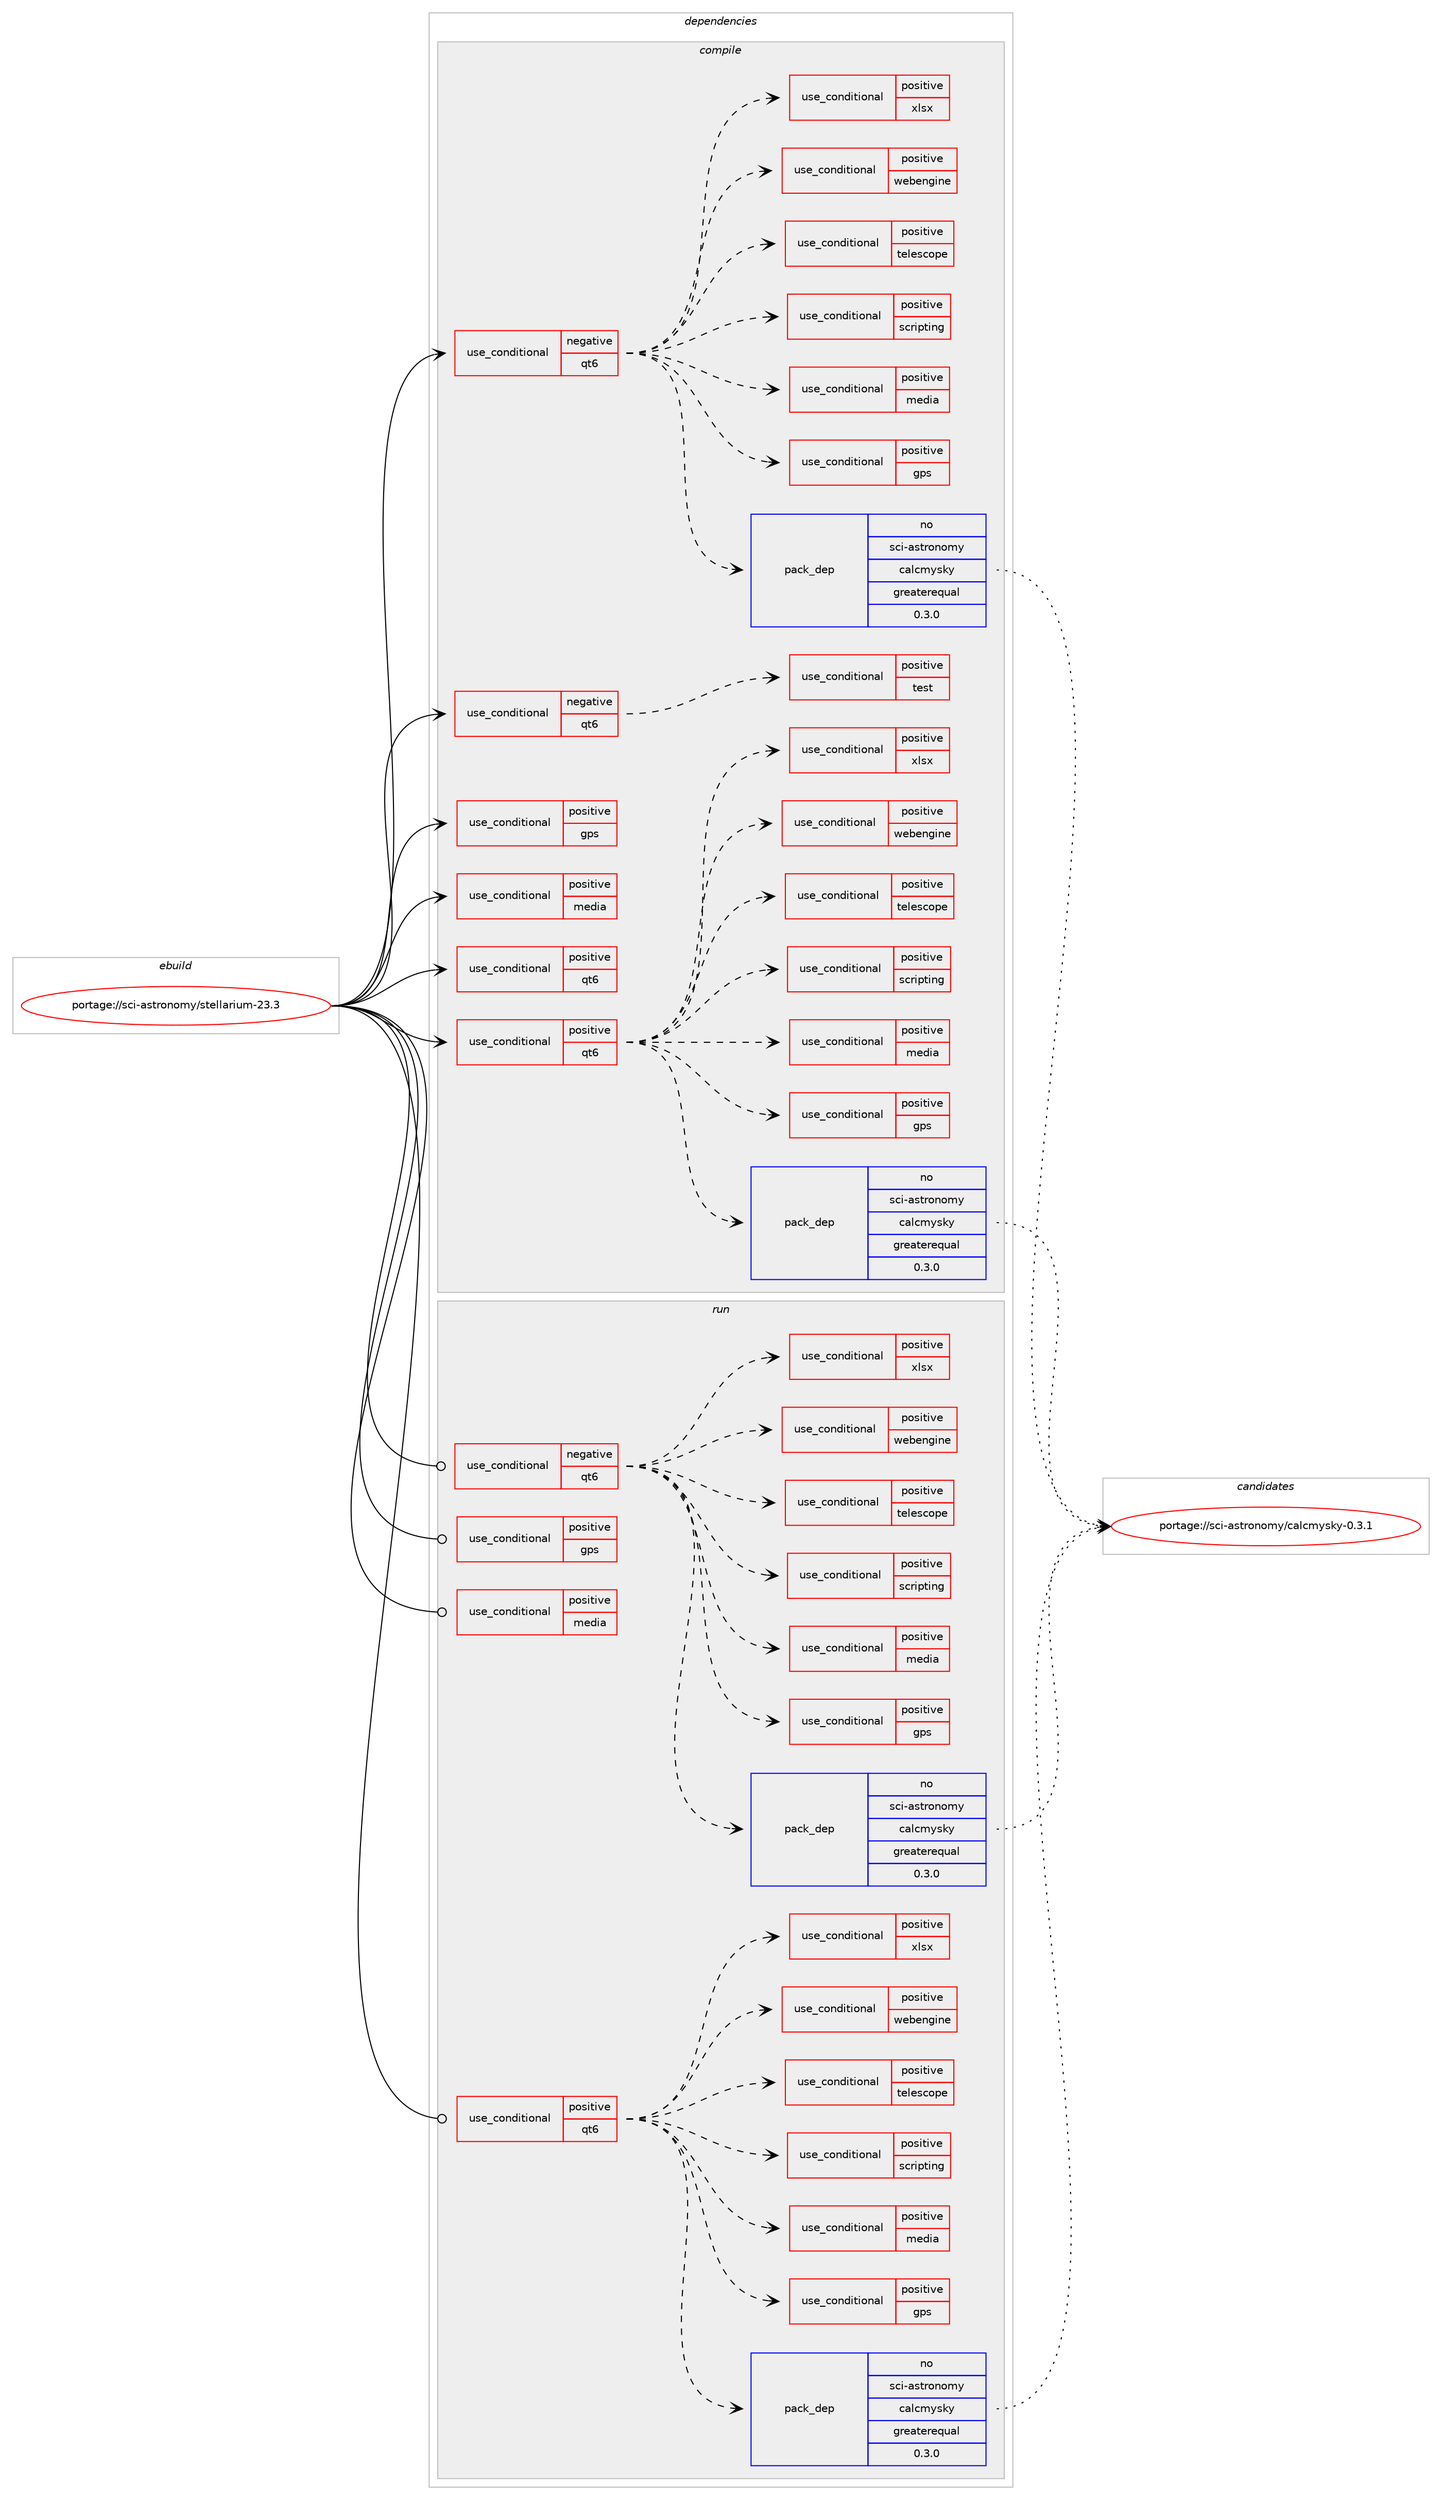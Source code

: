 digraph prolog {

# *************
# Graph options
# *************

newrank=true;
concentrate=true;
compound=true;
graph [rankdir=LR,fontname=Helvetica,fontsize=10,ranksep=1.5];#, ranksep=2.5, nodesep=0.2];
edge  [arrowhead=vee];
node  [fontname=Helvetica,fontsize=10];

# **********
# The ebuild
# **********

subgraph cluster_leftcol {
color=gray;
rank=same;
label=<<i>ebuild</i>>;
id [label="portage://sci-astronomy/stellarium-23.3", color=red, width=4, href="../sci-astronomy/stellarium-23.3.svg"];
}

# ****************
# The dependencies
# ****************

subgraph cluster_midcol {
color=gray;
label=<<i>dependencies</i>>;
subgraph cluster_compile {
fillcolor="#eeeeee";
style=filled;
label=<<i>compile</i>>;
subgraph cond6731 {
dependency9467 [label=<<TABLE BORDER="0" CELLBORDER="1" CELLSPACING="0" CELLPADDING="4"><TR><TD ROWSPAN="3" CELLPADDING="10">use_conditional</TD></TR><TR><TD>negative</TD></TR><TR><TD>qt6</TD></TR></TABLE>>, shape=none, color=red];
# *** BEGIN UNKNOWN DEPENDENCY TYPE (TODO) ***
# dependency9467 -> package_dependency(portage://sci-astronomy/stellarium-23.3,install,no,dev-qt,qtcharts,none,[,,],[slot(5)],[])
# *** END UNKNOWN DEPENDENCY TYPE (TODO) ***

# *** BEGIN UNKNOWN DEPENDENCY TYPE (TODO) ***
# dependency9467 -> package_dependency(portage://sci-astronomy/stellarium-23.3,install,no,dev-qt,qtcore,none,[,,],[slot(5)],[])
# *** END UNKNOWN DEPENDENCY TYPE (TODO) ***

# *** BEGIN UNKNOWN DEPENDENCY TYPE (TODO) ***
# dependency9467 -> package_dependency(portage://sci-astronomy/stellarium-23.3,install,no,dev-qt,qtgui,none,[,,],[slot(5),equal],[])
# *** END UNKNOWN DEPENDENCY TYPE (TODO) ***

# *** BEGIN UNKNOWN DEPENDENCY TYPE (TODO) ***
# dependency9467 -> package_dependency(portage://sci-astronomy/stellarium-23.3,install,no,dev-qt,qtnetwork,none,[,,],[slot(5)],[])
# *** END UNKNOWN DEPENDENCY TYPE (TODO) ***

# *** BEGIN UNKNOWN DEPENDENCY TYPE (TODO) ***
# dependency9467 -> package_dependency(portage://sci-astronomy/stellarium-23.3,install,no,dev-qt,qtwidgets,none,[,,],[slot(5)],[])
# *** END UNKNOWN DEPENDENCY TYPE (TODO) ***

subgraph pack2651 {
dependency9468 [label=<<TABLE BORDER="0" CELLBORDER="1" CELLSPACING="0" CELLPADDING="4" WIDTH="220"><TR><TD ROWSPAN="6" CELLPADDING="30">pack_dep</TD></TR><TR><TD WIDTH="110">no</TD></TR><TR><TD>sci-astronomy</TD></TR><TR><TD>calcmysky</TD></TR><TR><TD>greaterequal</TD></TR><TR><TD>0.3.0</TD></TR></TABLE>>, shape=none, color=blue];
}
dependency9467:e -> dependency9468:w [weight=20,style="dashed",arrowhead="vee"];
subgraph cond6732 {
dependency9469 [label=<<TABLE BORDER="0" CELLBORDER="1" CELLSPACING="0" CELLPADDING="4"><TR><TD ROWSPAN="3" CELLPADDING="10">use_conditional</TD></TR><TR><TD>positive</TD></TR><TR><TD>gps</TD></TR></TABLE>>, shape=none, color=red];
# *** BEGIN UNKNOWN DEPENDENCY TYPE (TODO) ***
# dependency9469 -> package_dependency(portage://sci-astronomy/stellarium-23.3,install,no,dev-qt,qtpositioning,none,[,,],[slot(5)],[])
# *** END UNKNOWN DEPENDENCY TYPE (TODO) ***

# *** BEGIN UNKNOWN DEPENDENCY TYPE (TODO) ***
# dependency9469 -> package_dependency(portage://sci-astronomy/stellarium-23.3,install,no,dev-qt,qtserialport,none,[,,],[slot(5)],[])
# *** END UNKNOWN DEPENDENCY TYPE (TODO) ***

}
dependency9467:e -> dependency9469:w [weight=20,style="dashed",arrowhead="vee"];
subgraph cond6733 {
dependency9470 [label=<<TABLE BORDER="0" CELLBORDER="1" CELLSPACING="0" CELLPADDING="4"><TR><TD ROWSPAN="3" CELLPADDING="10">use_conditional</TD></TR><TR><TD>positive</TD></TR><TR><TD>media</TD></TR></TABLE>>, shape=none, color=red];
# *** BEGIN UNKNOWN DEPENDENCY TYPE (TODO) ***
# dependency9470 -> package_dependency(portage://sci-astronomy/stellarium-23.3,install,no,dev-qt,qtmultimedia,none,[,,],[slot(5)],[use(enable(widgets),none)])
# *** END UNKNOWN DEPENDENCY TYPE (TODO) ***

# *** BEGIN UNKNOWN DEPENDENCY TYPE (TODO) ***
# dependency9470 -> package_dependency(portage://sci-astronomy/stellarium-23.3,install,no,dev-qt,qtopengl,none,[,,],[slot(5)],[])
# *** END UNKNOWN DEPENDENCY TYPE (TODO) ***

}
dependency9467:e -> dependency9470:w [weight=20,style="dashed",arrowhead="vee"];
subgraph cond6734 {
dependency9471 [label=<<TABLE BORDER="0" CELLBORDER="1" CELLSPACING="0" CELLPADDING="4"><TR><TD ROWSPAN="3" CELLPADDING="10">use_conditional</TD></TR><TR><TD>positive</TD></TR><TR><TD>scripting</TD></TR></TABLE>>, shape=none, color=red];
# *** BEGIN UNKNOWN DEPENDENCY TYPE (TODO) ***
# dependency9471 -> package_dependency(portage://sci-astronomy/stellarium-23.3,install,no,dev-qt,qtscript,none,[,,],[slot(5)],[])
# *** END UNKNOWN DEPENDENCY TYPE (TODO) ***

}
dependency9467:e -> dependency9471:w [weight=20,style="dashed",arrowhead="vee"];
subgraph cond6735 {
dependency9472 [label=<<TABLE BORDER="0" CELLBORDER="1" CELLSPACING="0" CELLPADDING="4"><TR><TD ROWSPAN="3" CELLPADDING="10">use_conditional</TD></TR><TR><TD>positive</TD></TR><TR><TD>telescope</TD></TR></TABLE>>, shape=none, color=red];
# *** BEGIN UNKNOWN DEPENDENCY TYPE (TODO) ***
# dependency9472 -> package_dependency(portage://sci-astronomy/stellarium-23.3,install,no,dev-qt,qtserialport,none,[,,],[slot(5)],[])
# *** END UNKNOWN DEPENDENCY TYPE (TODO) ***

}
dependency9467:e -> dependency9472:w [weight=20,style="dashed",arrowhead="vee"];
subgraph cond6736 {
dependency9473 [label=<<TABLE BORDER="0" CELLBORDER="1" CELLSPACING="0" CELLPADDING="4"><TR><TD ROWSPAN="3" CELLPADDING="10">use_conditional</TD></TR><TR><TD>positive</TD></TR><TR><TD>webengine</TD></TR></TABLE>>, shape=none, color=red];
# *** BEGIN UNKNOWN DEPENDENCY TYPE (TODO) ***
# dependency9473 -> package_dependency(portage://sci-astronomy/stellarium-23.3,install,no,dev-qt,qtwebengine,none,[,,],[slot(5)],[use(enable(widgets),none)])
# *** END UNKNOWN DEPENDENCY TYPE (TODO) ***

}
dependency9467:e -> dependency9473:w [weight=20,style="dashed",arrowhead="vee"];
subgraph cond6737 {
dependency9474 [label=<<TABLE BORDER="0" CELLBORDER="1" CELLSPACING="0" CELLPADDING="4"><TR><TD ROWSPAN="3" CELLPADDING="10">use_conditional</TD></TR><TR><TD>positive</TD></TR><TR><TD>xlsx</TD></TR></TABLE>>, shape=none, color=red];
# *** BEGIN UNKNOWN DEPENDENCY TYPE (TODO) ***
# dependency9474 -> package_dependency(portage://sci-astronomy/stellarium-23.3,install,no,dev-libs,qxlsx,none,[,,],any_same_slot,[use(enable(qt5),none)])
# *** END UNKNOWN DEPENDENCY TYPE (TODO) ***

}
dependency9467:e -> dependency9474:w [weight=20,style="dashed",arrowhead="vee"];
}
id:e -> dependency9467:w [weight=20,style="solid",arrowhead="vee"];
subgraph cond6738 {
dependency9475 [label=<<TABLE BORDER="0" CELLBORDER="1" CELLSPACING="0" CELLPADDING="4"><TR><TD ROWSPAN="3" CELLPADDING="10">use_conditional</TD></TR><TR><TD>negative</TD></TR><TR><TD>qt6</TD></TR></TABLE>>, shape=none, color=red];
# *** BEGIN UNKNOWN DEPENDENCY TYPE (TODO) ***
# dependency9475 -> package_dependency(portage://sci-astronomy/stellarium-23.3,install,no,dev-qt,qtconcurrent,none,[,,],[slot(5)],[])
# *** END UNKNOWN DEPENDENCY TYPE (TODO) ***

subgraph cond6739 {
dependency9476 [label=<<TABLE BORDER="0" CELLBORDER="1" CELLSPACING="0" CELLPADDING="4"><TR><TD ROWSPAN="3" CELLPADDING="10">use_conditional</TD></TR><TR><TD>positive</TD></TR><TR><TD>test</TD></TR></TABLE>>, shape=none, color=red];
# *** BEGIN UNKNOWN DEPENDENCY TYPE (TODO) ***
# dependency9476 -> package_dependency(portage://sci-astronomy/stellarium-23.3,install,no,dev-qt,qttest,none,[,,],[slot(5)],[])
# *** END UNKNOWN DEPENDENCY TYPE (TODO) ***

}
dependency9475:e -> dependency9476:w [weight=20,style="dashed",arrowhead="vee"];
}
id:e -> dependency9475:w [weight=20,style="solid",arrowhead="vee"];
subgraph cond6740 {
dependency9477 [label=<<TABLE BORDER="0" CELLBORDER="1" CELLSPACING="0" CELLPADDING="4"><TR><TD ROWSPAN="3" CELLPADDING="10">use_conditional</TD></TR><TR><TD>positive</TD></TR><TR><TD>gps</TD></TR></TABLE>>, shape=none, color=red];
# *** BEGIN UNKNOWN DEPENDENCY TYPE (TODO) ***
# dependency9477 -> package_dependency(portage://sci-astronomy/stellarium-23.3,install,no,sci-geosciences,gpsd,none,[,,],any_same_slot,[use(enable(cxx),none)])
# *** END UNKNOWN DEPENDENCY TYPE (TODO) ***

}
id:e -> dependency9477:w [weight=20,style="solid",arrowhead="vee"];
subgraph cond6741 {
dependency9478 [label=<<TABLE BORDER="0" CELLBORDER="1" CELLSPACING="0" CELLPADDING="4"><TR><TD ROWSPAN="3" CELLPADDING="10">use_conditional</TD></TR><TR><TD>positive</TD></TR><TR><TD>media</TD></TR></TABLE>>, shape=none, color=red];
# *** BEGIN UNKNOWN DEPENDENCY TYPE (TODO) ***
# dependency9478 -> package_dependency(portage://sci-astronomy/stellarium-23.3,install,no,virtual,opengl,none,[,,],[],[])
# *** END UNKNOWN DEPENDENCY TYPE (TODO) ***

}
id:e -> dependency9478:w [weight=20,style="solid",arrowhead="vee"];
subgraph cond6742 {
dependency9479 [label=<<TABLE BORDER="0" CELLBORDER="1" CELLSPACING="0" CELLPADDING="4"><TR><TD ROWSPAN="3" CELLPADDING="10">use_conditional</TD></TR><TR><TD>positive</TD></TR><TR><TD>qt6</TD></TR></TABLE>>, shape=none, color=red];
# *** BEGIN UNKNOWN DEPENDENCY TYPE (TODO) ***
# dependency9479 -> package_dependency(portage://sci-astronomy/stellarium-23.3,install,no,dev-qt,qtbase,none,[,,],[slot(6),equal],[use(enable(concurrent),none)])
# *** END UNKNOWN DEPENDENCY TYPE (TODO) ***

}
id:e -> dependency9479:w [weight=20,style="solid",arrowhead="vee"];
subgraph cond6743 {
dependency9480 [label=<<TABLE BORDER="0" CELLBORDER="1" CELLSPACING="0" CELLPADDING="4"><TR><TD ROWSPAN="3" CELLPADDING="10">use_conditional</TD></TR><TR><TD>positive</TD></TR><TR><TD>qt6</TD></TR></TABLE>>, shape=none, color=red];
# *** BEGIN UNKNOWN DEPENDENCY TYPE (TODO) ***
# dependency9480 -> package_dependency(portage://sci-astronomy/stellarium-23.3,install,no,dev-qt,qtbase,none,[,,],[slot(6),equal],[use(enable(gui),none),use(enable(network),none),use(enable(widgets),none)])
# *** END UNKNOWN DEPENDENCY TYPE (TODO) ***

# *** BEGIN UNKNOWN DEPENDENCY TYPE (TODO) ***
# dependency9480 -> package_dependency(portage://sci-astronomy/stellarium-23.3,install,no,dev-qt,qtcharts,none,[,,],[slot(6)],[])
# *** END UNKNOWN DEPENDENCY TYPE (TODO) ***

subgraph pack2652 {
dependency9481 [label=<<TABLE BORDER="0" CELLBORDER="1" CELLSPACING="0" CELLPADDING="4" WIDTH="220"><TR><TD ROWSPAN="6" CELLPADDING="30">pack_dep</TD></TR><TR><TD WIDTH="110">no</TD></TR><TR><TD>sci-astronomy</TD></TR><TR><TD>calcmysky</TD></TR><TR><TD>greaterequal</TD></TR><TR><TD>0.3.0</TD></TR></TABLE>>, shape=none, color=blue];
}
dependency9480:e -> dependency9481:w [weight=20,style="dashed",arrowhead="vee"];
subgraph cond6744 {
dependency9482 [label=<<TABLE BORDER="0" CELLBORDER="1" CELLSPACING="0" CELLPADDING="4"><TR><TD ROWSPAN="3" CELLPADDING="10">use_conditional</TD></TR><TR><TD>positive</TD></TR><TR><TD>gps</TD></TR></TABLE>>, shape=none, color=red];
# *** BEGIN UNKNOWN DEPENDENCY TYPE (TODO) ***
# dependency9482 -> package_dependency(portage://sci-astronomy/stellarium-23.3,install,no,dev-qt,qtpositioning,none,[,,],[slot(6)],[])
# *** END UNKNOWN DEPENDENCY TYPE (TODO) ***

# *** BEGIN UNKNOWN DEPENDENCY TYPE (TODO) ***
# dependency9482 -> package_dependency(portage://sci-astronomy/stellarium-23.3,install,no,dev-qt,qtserialport,none,[,,],[slot(6)],[])
# *** END UNKNOWN DEPENDENCY TYPE (TODO) ***

}
dependency9480:e -> dependency9482:w [weight=20,style="dashed",arrowhead="vee"];
subgraph cond6745 {
dependency9483 [label=<<TABLE BORDER="0" CELLBORDER="1" CELLSPACING="0" CELLPADDING="4"><TR><TD ROWSPAN="3" CELLPADDING="10">use_conditional</TD></TR><TR><TD>positive</TD></TR><TR><TD>media</TD></TR></TABLE>>, shape=none, color=red];
# *** BEGIN UNKNOWN DEPENDENCY TYPE (TODO) ***
# dependency9483 -> package_dependency(portage://sci-astronomy/stellarium-23.3,install,no,dev-qt,qtmultimedia,none,[,,],[slot(6)],[use(enable(gstreamer),none)])
# *** END UNKNOWN DEPENDENCY TYPE (TODO) ***

}
dependency9480:e -> dependency9483:w [weight=20,style="dashed",arrowhead="vee"];
subgraph cond6746 {
dependency9484 [label=<<TABLE BORDER="0" CELLBORDER="1" CELLSPACING="0" CELLPADDING="4"><TR><TD ROWSPAN="3" CELLPADDING="10">use_conditional</TD></TR><TR><TD>positive</TD></TR><TR><TD>scripting</TD></TR></TABLE>>, shape=none, color=red];
# *** BEGIN UNKNOWN DEPENDENCY TYPE (TODO) ***
# dependency9484 -> package_dependency(portage://sci-astronomy/stellarium-23.3,install,no,dev-qt,qtdeclarative,none,[,,],[slot(6)],[])
# *** END UNKNOWN DEPENDENCY TYPE (TODO) ***

}
dependency9480:e -> dependency9484:w [weight=20,style="dashed",arrowhead="vee"];
subgraph cond6747 {
dependency9485 [label=<<TABLE BORDER="0" CELLBORDER="1" CELLSPACING="0" CELLPADDING="4"><TR><TD ROWSPAN="3" CELLPADDING="10">use_conditional</TD></TR><TR><TD>positive</TD></TR><TR><TD>telescope</TD></TR></TABLE>>, shape=none, color=red];
# *** BEGIN UNKNOWN DEPENDENCY TYPE (TODO) ***
# dependency9485 -> package_dependency(portage://sci-astronomy/stellarium-23.3,install,no,dev-qt,qtserialport,none,[,,],[slot(6)],[])
# *** END UNKNOWN DEPENDENCY TYPE (TODO) ***

}
dependency9480:e -> dependency9485:w [weight=20,style="dashed",arrowhead="vee"];
subgraph cond6748 {
dependency9486 [label=<<TABLE BORDER="0" CELLBORDER="1" CELLSPACING="0" CELLPADDING="4"><TR><TD ROWSPAN="3" CELLPADDING="10">use_conditional</TD></TR><TR><TD>positive</TD></TR><TR><TD>webengine</TD></TR></TABLE>>, shape=none, color=red];
# *** BEGIN UNKNOWN DEPENDENCY TYPE (TODO) ***
# dependency9486 -> package_dependency(portage://sci-astronomy/stellarium-23.3,install,no,dev-qt,qtwebengine,none,[,,],[slot(6)],[use(enable(widgets),none)])
# *** END UNKNOWN DEPENDENCY TYPE (TODO) ***

}
dependency9480:e -> dependency9486:w [weight=20,style="dashed",arrowhead="vee"];
subgraph cond6749 {
dependency9487 [label=<<TABLE BORDER="0" CELLBORDER="1" CELLSPACING="0" CELLPADDING="4"><TR><TD ROWSPAN="3" CELLPADDING="10">use_conditional</TD></TR><TR><TD>positive</TD></TR><TR><TD>xlsx</TD></TR></TABLE>>, shape=none, color=red];
# *** BEGIN UNKNOWN DEPENDENCY TYPE (TODO) ***
# dependency9487 -> package_dependency(portage://sci-astronomy/stellarium-23.3,install,no,dev-libs,qxlsx,none,[,,],any_same_slot,[use(enable(qt6),none)])
# *** END UNKNOWN DEPENDENCY TYPE (TODO) ***

}
dependency9480:e -> dependency9487:w [weight=20,style="dashed",arrowhead="vee"];
}
id:e -> dependency9480:w [weight=20,style="solid",arrowhead="vee"];
# *** BEGIN UNKNOWN DEPENDENCY TYPE (TODO) ***
# id -> package_dependency(portage://sci-astronomy/stellarium-23.3,install,no,media-fonts,dejavu,none,[,,],[],[])
# *** END UNKNOWN DEPENDENCY TYPE (TODO) ***

# *** BEGIN UNKNOWN DEPENDENCY TYPE (TODO) ***
# id -> package_dependency(portage://sci-astronomy/stellarium-23.3,install,no,sys-libs,zlib,none,[,,],[],[])
# *** END UNKNOWN DEPENDENCY TYPE (TODO) ***

}
subgraph cluster_compileandrun {
fillcolor="#eeeeee";
style=filled;
label=<<i>compile and run</i>>;
}
subgraph cluster_run {
fillcolor="#eeeeee";
style=filled;
label=<<i>run</i>>;
subgraph cond6750 {
dependency9488 [label=<<TABLE BORDER="0" CELLBORDER="1" CELLSPACING="0" CELLPADDING="4"><TR><TD ROWSPAN="3" CELLPADDING="10">use_conditional</TD></TR><TR><TD>negative</TD></TR><TR><TD>qt6</TD></TR></TABLE>>, shape=none, color=red];
# *** BEGIN UNKNOWN DEPENDENCY TYPE (TODO) ***
# dependency9488 -> package_dependency(portage://sci-astronomy/stellarium-23.3,run,no,dev-qt,qtcharts,none,[,,],[slot(5)],[])
# *** END UNKNOWN DEPENDENCY TYPE (TODO) ***

# *** BEGIN UNKNOWN DEPENDENCY TYPE (TODO) ***
# dependency9488 -> package_dependency(portage://sci-astronomy/stellarium-23.3,run,no,dev-qt,qtcore,none,[,,],[slot(5)],[])
# *** END UNKNOWN DEPENDENCY TYPE (TODO) ***

# *** BEGIN UNKNOWN DEPENDENCY TYPE (TODO) ***
# dependency9488 -> package_dependency(portage://sci-astronomy/stellarium-23.3,run,no,dev-qt,qtgui,none,[,,],[slot(5),equal],[])
# *** END UNKNOWN DEPENDENCY TYPE (TODO) ***

# *** BEGIN UNKNOWN DEPENDENCY TYPE (TODO) ***
# dependency9488 -> package_dependency(portage://sci-astronomy/stellarium-23.3,run,no,dev-qt,qtnetwork,none,[,,],[slot(5)],[])
# *** END UNKNOWN DEPENDENCY TYPE (TODO) ***

# *** BEGIN UNKNOWN DEPENDENCY TYPE (TODO) ***
# dependency9488 -> package_dependency(portage://sci-astronomy/stellarium-23.3,run,no,dev-qt,qtwidgets,none,[,,],[slot(5)],[])
# *** END UNKNOWN DEPENDENCY TYPE (TODO) ***

subgraph pack2653 {
dependency9489 [label=<<TABLE BORDER="0" CELLBORDER="1" CELLSPACING="0" CELLPADDING="4" WIDTH="220"><TR><TD ROWSPAN="6" CELLPADDING="30">pack_dep</TD></TR><TR><TD WIDTH="110">no</TD></TR><TR><TD>sci-astronomy</TD></TR><TR><TD>calcmysky</TD></TR><TR><TD>greaterequal</TD></TR><TR><TD>0.3.0</TD></TR></TABLE>>, shape=none, color=blue];
}
dependency9488:e -> dependency9489:w [weight=20,style="dashed",arrowhead="vee"];
subgraph cond6751 {
dependency9490 [label=<<TABLE BORDER="0" CELLBORDER="1" CELLSPACING="0" CELLPADDING="4"><TR><TD ROWSPAN="3" CELLPADDING="10">use_conditional</TD></TR><TR><TD>positive</TD></TR><TR><TD>gps</TD></TR></TABLE>>, shape=none, color=red];
# *** BEGIN UNKNOWN DEPENDENCY TYPE (TODO) ***
# dependency9490 -> package_dependency(portage://sci-astronomy/stellarium-23.3,run,no,dev-qt,qtpositioning,none,[,,],[slot(5)],[])
# *** END UNKNOWN DEPENDENCY TYPE (TODO) ***

# *** BEGIN UNKNOWN DEPENDENCY TYPE (TODO) ***
# dependency9490 -> package_dependency(portage://sci-astronomy/stellarium-23.3,run,no,dev-qt,qtserialport,none,[,,],[slot(5)],[])
# *** END UNKNOWN DEPENDENCY TYPE (TODO) ***

}
dependency9488:e -> dependency9490:w [weight=20,style="dashed",arrowhead="vee"];
subgraph cond6752 {
dependency9491 [label=<<TABLE BORDER="0" CELLBORDER="1" CELLSPACING="0" CELLPADDING="4"><TR><TD ROWSPAN="3" CELLPADDING="10">use_conditional</TD></TR><TR><TD>positive</TD></TR><TR><TD>media</TD></TR></TABLE>>, shape=none, color=red];
# *** BEGIN UNKNOWN DEPENDENCY TYPE (TODO) ***
# dependency9491 -> package_dependency(portage://sci-astronomy/stellarium-23.3,run,no,dev-qt,qtmultimedia,none,[,,],[slot(5)],[use(enable(widgets),none)])
# *** END UNKNOWN DEPENDENCY TYPE (TODO) ***

# *** BEGIN UNKNOWN DEPENDENCY TYPE (TODO) ***
# dependency9491 -> package_dependency(portage://sci-astronomy/stellarium-23.3,run,no,dev-qt,qtopengl,none,[,,],[slot(5)],[])
# *** END UNKNOWN DEPENDENCY TYPE (TODO) ***

}
dependency9488:e -> dependency9491:w [weight=20,style="dashed",arrowhead="vee"];
subgraph cond6753 {
dependency9492 [label=<<TABLE BORDER="0" CELLBORDER="1" CELLSPACING="0" CELLPADDING="4"><TR><TD ROWSPAN="3" CELLPADDING="10">use_conditional</TD></TR><TR><TD>positive</TD></TR><TR><TD>scripting</TD></TR></TABLE>>, shape=none, color=red];
# *** BEGIN UNKNOWN DEPENDENCY TYPE (TODO) ***
# dependency9492 -> package_dependency(portage://sci-astronomy/stellarium-23.3,run,no,dev-qt,qtscript,none,[,,],[slot(5)],[])
# *** END UNKNOWN DEPENDENCY TYPE (TODO) ***

}
dependency9488:e -> dependency9492:w [weight=20,style="dashed",arrowhead="vee"];
subgraph cond6754 {
dependency9493 [label=<<TABLE BORDER="0" CELLBORDER="1" CELLSPACING="0" CELLPADDING="4"><TR><TD ROWSPAN="3" CELLPADDING="10">use_conditional</TD></TR><TR><TD>positive</TD></TR><TR><TD>telescope</TD></TR></TABLE>>, shape=none, color=red];
# *** BEGIN UNKNOWN DEPENDENCY TYPE (TODO) ***
# dependency9493 -> package_dependency(portage://sci-astronomy/stellarium-23.3,run,no,dev-qt,qtserialport,none,[,,],[slot(5)],[])
# *** END UNKNOWN DEPENDENCY TYPE (TODO) ***

}
dependency9488:e -> dependency9493:w [weight=20,style="dashed",arrowhead="vee"];
subgraph cond6755 {
dependency9494 [label=<<TABLE BORDER="0" CELLBORDER="1" CELLSPACING="0" CELLPADDING="4"><TR><TD ROWSPAN="3" CELLPADDING="10">use_conditional</TD></TR><TR><TD>positive</TD></TR><TR><TD>webengine</TD></TR></TABLE>>, shape=none, color=red];
# *** BEGIN UNKNOWN DEPENDENCY TYPE (TODO) ***
# dependency9494 -> package_dependency(portage://sci-astronomy/stellarium-23.3,run,no,dev-qt,qtwebengine,none,[,,],[slot(5)],[use(enable(widgets),none)])
# *** END UNKNOWN DEPENDENCY TYPE (TODO) ***

}
dependency9488:e -> dependency9494:w [weight=20,style="dashed",arrowhead="vee"];
subgraph cond6756 {
dependency9495 [label=<<TABLE BORDER="0" CELLBORDER="1" CELLSPACING="0" CELLPADDING="4"><TR><TD ROWSPAN="3" CELLPADDING="10">use_conditional</TD></TR><TR><TD>positive</TD></TR><TR><TD>xlsx</TD></TR></TABLE>>, shape=none, color=red];
# *** BEGIN UNKNOWN DEPENDENCY TYPE (TODO) ***
# dependency9495 -> package_dependency(portage://sci-astronomy/stellarium-23.3,run,no,dev-libs,qxlsx,none,[,,],any_same_slot,[use(enable(qt5),none)])
# *** END UNKNOWN DEPENDENCY TYPE (TODO) ***

}
dependency9488:e -> dependency9495:w [weight=20,style="dashed",arrowhead="vee"];
}
id:e -> dependency9488:w [weight=20,style="solid",arrowhead="odot"];
subgraph cond6757 {
dependency9496 [label=<<TABLE BORDER="0" CELLBORDER="1" CELLSPACING="0" CELLPADDING="4"><TR><TD ROWSPAN="3" CELLPADDING="10">use_conditional</TD></TR><TR><TD>positive</TD></TR><TR><TD>gps</TD></TR></TABLE>>, shape=none, color=red];
# *** BEGIN UNKNOWN DEPENDENCY TYPE (TODO) ***
# dependency9496 -> package_dependency(portage://sci-astronomy/stellarium-23.3,run,no,sci-geosciences,gpsd,none,[,,],any_same_slot,[use(enable(cxx),none)])
# *** END UNKNOWN DEPENDENCY TYPE (TODO) ***

}
id:e -> dependency9496:w [weight=20,style="solid",arrowhead="odot"];
subgraph cond6758 {
dependency9497 [label=<<TABLE BORDER="0" CELLBORDER="1" CELLSPACING="0" CELLPADDING="4"><TR><TD ROWSPAN="3" CELLPADDING="10">use_conditional</TD></TR><TR><TD>positive</TD></TR><TR><TD>media</TD></TR></TABLE>>, shape=none, color=red];
# *** BEGIN UNKNOWN DEPENDENCY TYPE (TODO) ***
# dependency9497 -> package_dependency(portage://sci-astronomy/stellarium-23.3,run,no,virtual,opengl,none,[,,],[],[])
# *** END UNKNOWN DEPENDENCY TYPE (TODO) ***

}
id:e -> dependency9497:w [weight=20,style="solid",arrowhead="odot"];
subgraph cond6759 {
dependency9498 [label=<<TABLE BORDER="0" CELLBORDER="1" CELLSPACING="0" CELLPADDING="4"><TR><TD ROWSPAN="3" CELLPADDING="10">use_conditional</TD></TR><TR><TD>positive</TD></TR><TR><TD>qt6</TD></TR></TABLE>>, shape=none, color=red];
# *** BEGIN UNKNOWN DEPENDENCY TYPE (TODO) ***
# dependency9498 -> package_dependency(portage://sci-astronomy/stellarium-23.3,run,no,dev-qt,qtbase,none,[,,],[slot(6),equal],[use(enable(gui),none),use(enable(network),none),use(enable(widgets),none)])
# *** END UNKNOWN DEPENDENCY TYPE (TODO) ***

# *** BEGIN UNKNOWN DEPENDENCY TYPE (TODO) ***
# dependency9498 -> package_dependency(portage://sci-astronomy/stellarium-23.3,run,no,dev-qt,qtcharts,none,[,,],[slot(6)],[])
# *** END UNKNOWN DEPENDENCY TYPE (TODO) ***

subgraph pack2654 {
dependency9499 [label=<<TABLE BORDER="0" CELLBORDER="1" CELLSPACING="0" CELLPADDING="4" WIDTH="220"><TR><TD ROWSPAN="6" CELLPADDING="30">pack_dep</TD></TR><TR><TD WIDTH="110">no</TD></TR><TR><TD>sci-astronomy</TD></TR><TR><TD>calcmysky</TD></TR><TR><TD>greaterequal</TD></TR><TR><TD>0.3.0</TD></TR></TABLE>>, shape=none, color=blue];
}
dependency9498:e -> dependency9499:w [weight=20,style="dashed",arrowhead="vee"];
subgraph cond6760 {
dependency9500 [label=<<TABLE BORDER="0" CELLBORDER="1" CELLSPACING="0" CELLPADDING="4"><TR><TD ROWSPAN="3" CELLPADDING="10">use_conditional</TD></TR><TR><TD>positive</TD></TR><TR><TD>gps</TD></TR></TABLE>>, shape=none, color=red];
# *** BEGIN UNKNOWN DEPENDENCY TYPE (TODO) ***
# dependency9500 -> package_dependency(portage://sci-astronomy/stellarium-23.3,run,no,dev-qt,qtpositioning,none,[,,],[slot(6)],[])
# *** END UNKNOWN DEPENDENCY TYPE (TODO) ***

# *** BEGIN UNKNOWN DEPENDENCY TYPE (TODO) ***
# dependency9500 -> package_dependency(portage://sci-astronomy/stellarium-23.3,run,no,dev-qt,qtserialport,none,[,,],[slot(6)],[])
# *** END UNKNOWN DEPENDENCY TYPE (TODO) ***

}
dependency9498:e -> dependency9500:w [weight=20,style="dashed",arrowhead="vee"];
subgraph cond6761 {
dependency9501 [label=<<TABLE BORDER="0" CELLBORDER="1" CELLSPACING="0" CELLPADDING="4"><TR><TD ROWSPAN="3" CELLPADDING="10">use_conditional</TD></TR><TR><TD>positive</TD></TR><TR><TD>media</TD></TR></TABLE>>, shape=none, color=red];
# *** BEGIN UNKNOWN DEPENDENCY TYPE (TODO) ***
# dependency9501 -> package_dependency(portage://sci-astronomy/stellarium-23.3,run,no,dev-qt,qtmultimedia,none,[,,],[slot(6)],[use(enable(gstreamer),none)])
# *** END UNKNOWN DEPENDENCY TYPE (TODO) ***

}
dependency9498:e -> dependency9501:w [weight=20,style="dashed",arrowhead="vee"];
subgraph cond6762 {
dependency9502 [label=<<TABLE BORDER="0" CELLBORDER="1" CELLSPACING="0" CELLPADDING="4"><TR><TD ROWSPAN="3" CELLPADDING="10">use_conditional</TD></TR><TR><TD>positive</TD></TR><TR><TD>scripting</TD></TR></TABLE>>, shape=none, color=red];
# *** BEGIN UNKNOWN DEPENDENCY TYPE (TODO) ***
# dependency9502 -> package_dependency(portage://sci-astronomy/stellarium-23.3,run,no,dev-qt,qtdeclarative,none,[,,],[slot(6)],[])
# *** END UNKNOWN DEPENDENCY TYPE (TODO) ***

}
dependency9498:e -> dependency9502:w [weight=20,style="dashed",arrowhead="vee"];
subgraph cond6763 {
dependency9503 [label=<<TABLE BORDER="0" CELLBORDER="1" CELLSPACING="0" CELLPADDING="4"><TR><TD ROWSPAN="3" CELLPADDING="10">use_conditional</TD></TR><TR><TD>positive</TD></TR><TR><TD>telescope</TD></TR></TABLE>>, shape=none, color=red];
# *** BEGIN UNKNOWN DEPENDENCY TYPE (TODO) ***
# dependency9503 -> package_dependency(portage://sci-astronomy/stellarium-23.3,run,no,dev-qt,qtserialport,none,[,,],[slot(6)],[])
# *** END UNKNOWN DEPENDENCY TYPE (TODO) ***

}
dependency9498:e -> dependency9503:w [weight=20,style="dashed",arrowhead="vee"];
subgraph cond6764 {
dependency9504 [label=<<TABLE BORDER="0" CELLBORDER="1" CELLSPACING="0" CELLPADDING="4"><TR><TD ROWSPAN="3" CELLPADDING="10">use_conditional</TD></TR><TR><TD>positive</TD></TR><TR><TD>webengine</TD></TR></TABLE>>, shape=none, color=red];
# *** BEGIN UNKNOWN DEPENDENCY TYPE (TODO) ***
# dependency9504 -> package_dependency(portage://sci-astronomy/stellarium-23.3,run,no,dev-qt,qtwebengine,none,[,,],[slot(6)],[use(enable(widgets),none)])
# *** END UNKNOWN DEPENDENCY TYPE (TODO) ***

}
dependency9498:e -> dependency9504:w [weight=20,style="dashed",arrowhead="vee"];
subgraph cond6765 {
dependency9505 [label=<<TABLE BORDER="0" CELLBORDER="1" CELLSPACING="0" CELLPADDING="4"><TR><TD ROWSPAN="3" CELLPADDING="10">use_conditional</TD></TR><TR><TD>positive</TD></TR><TR><TD>xlsx</TD></TR></TABLE>>, shape=none, color=red];
# *** BEGIN UNKNOWN DEPENDENCY TYPE (TODO) ***
# dependency9505 -> package_dependency(portage://sci-astronomy/stellarium-23.3,run,no,dev-libs,qxlsx,none,[,,],any_same_slot,[use(enable(qt6),none)])
# *** END UNKNOWN DEPENDENCY TYPE (TODO) ***

}
dependency9498:e -> dependency9505:w [weight=20,style="dashed",arrowhead="vee"];
}
id:e -> dependency9498:w [weight=20,style="solid",arrowhead="odot"];
# *** BEGIN UNKNOWN DEPENDENCY TYPE (TODO) ***
# id -> package_dependency(portage://sci-astronomy/stellarium-23.3,run,no,media-fonts,dejavu,none,[,,],[],[])
# *** END UNKNOWN DEPENDENCY TYPE (TODO) ***

# *** BEGIN UNKNOWN DEPENDENCY TYPE (TODO) ***
# id -> package_dependency(portage://sci-astronomy/stellarium-23.3,run,no,sys-libs,zlib,none,[,,],[],[])
# *** END UNKNOWN DEPENDENCY TYPE (TODO) ***

}
}

# **************
# The candidates
# **************

subgraph cluster_choices {
rank=same;
color=gray;
label=<<i>candidates</i>>;

subgraph choice2651 {
color=black;
nodesep=1;
choice11599105459711511611411111011110912147999710899109121115107121454846514649 [label="portage://sci-astronomy/calcmysky-0.3.1", color=red, width=4,href="../sci-astronomy/calcmysky-0.3.1.svg"];
dependency9468:e -> choice11599105459711511611411111011110912147999710899109121115107121454846514649:w [style=dotted,weight="100"];
}
subgraph choice2652 {
color=black;
nodesep=1;
choice11599105459711511611411111011110912147999710899109121115107121454846514649 [label="portage://sci-astronomy/calcmysky-0.3.1", color=red, width=4,href="../sci-astronomy/calcmysky-0.3.1.svg"];
dependency9481:e -> choice11599105459711511611411111011110912147999710899109121115107121454846514649:w [style=dotted,weight="100"];
}
subgraph choice2653 {
color=black;
nodesep=1;
choice11599105459711511611411111011110912147999710899109121115107121454846514649 [label="portage://sci-astronomy/calcmysky-0.3.1", color=red, width=4,href="../sci-astronomy/calcmysky-0.3.1.svg"];
dependency9489:e -> choice11599105459711511611411111011110912147999710899109121115107121454846514649:w [style=dotted,weight="100"];
}
subgraph choice2654 {
color=black;
nodesep=1;
choice11599105459711511611411111011110912147999710899109121115107121454846514649 [label="portage://sci-astronomy/calcmysky-0.3.1", color=red, width=4,href="../sci-astronomy/calcmysky-0.3.1.svg"];
dependency9499:e -> choice11599105459711511611411111011110912147999710899109121115107121454846514649:w [style=dotted,weight="100"];
}
}

}
